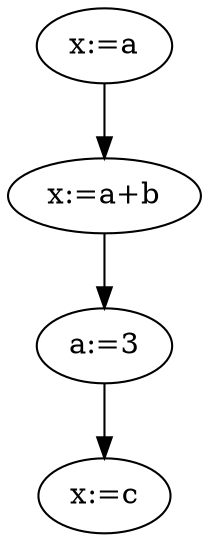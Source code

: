 digraph Test {
	1[label="x:=a"];
	2[label="x:=a+b"];
	3[label="a:=3"];
	4[label="x:=c"];

	1->2;
	2->3;
	3->4;
}